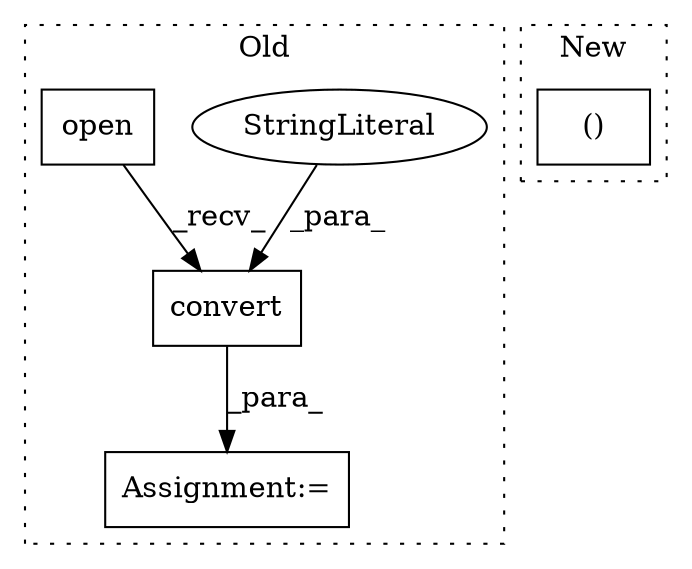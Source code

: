 digraph G {
subgraph cluster0 {
1 [label="convert" a="32" s="607,618" l="8,1" shape="box"];
3 [label="StringLiteral" a="45" s="615" l="3" shape="ellipse"];
4 [label="Assignment:=" a="7" s="707" l="2" shape="box"];
5 [label="open" a="32" s="595,605" l="5,1" shape="box"];
label = "Old";
style="dotted";
}
subgraph cluster1 {
2 [label="()" a="106" s="1524" l="15" shape="box"];
label = "New";
style="dotted";
}
1 -> 4 [label="_para_"];
3 -> 1 [label="_para_"];
5 -> 1 [label="_recv_"];
}